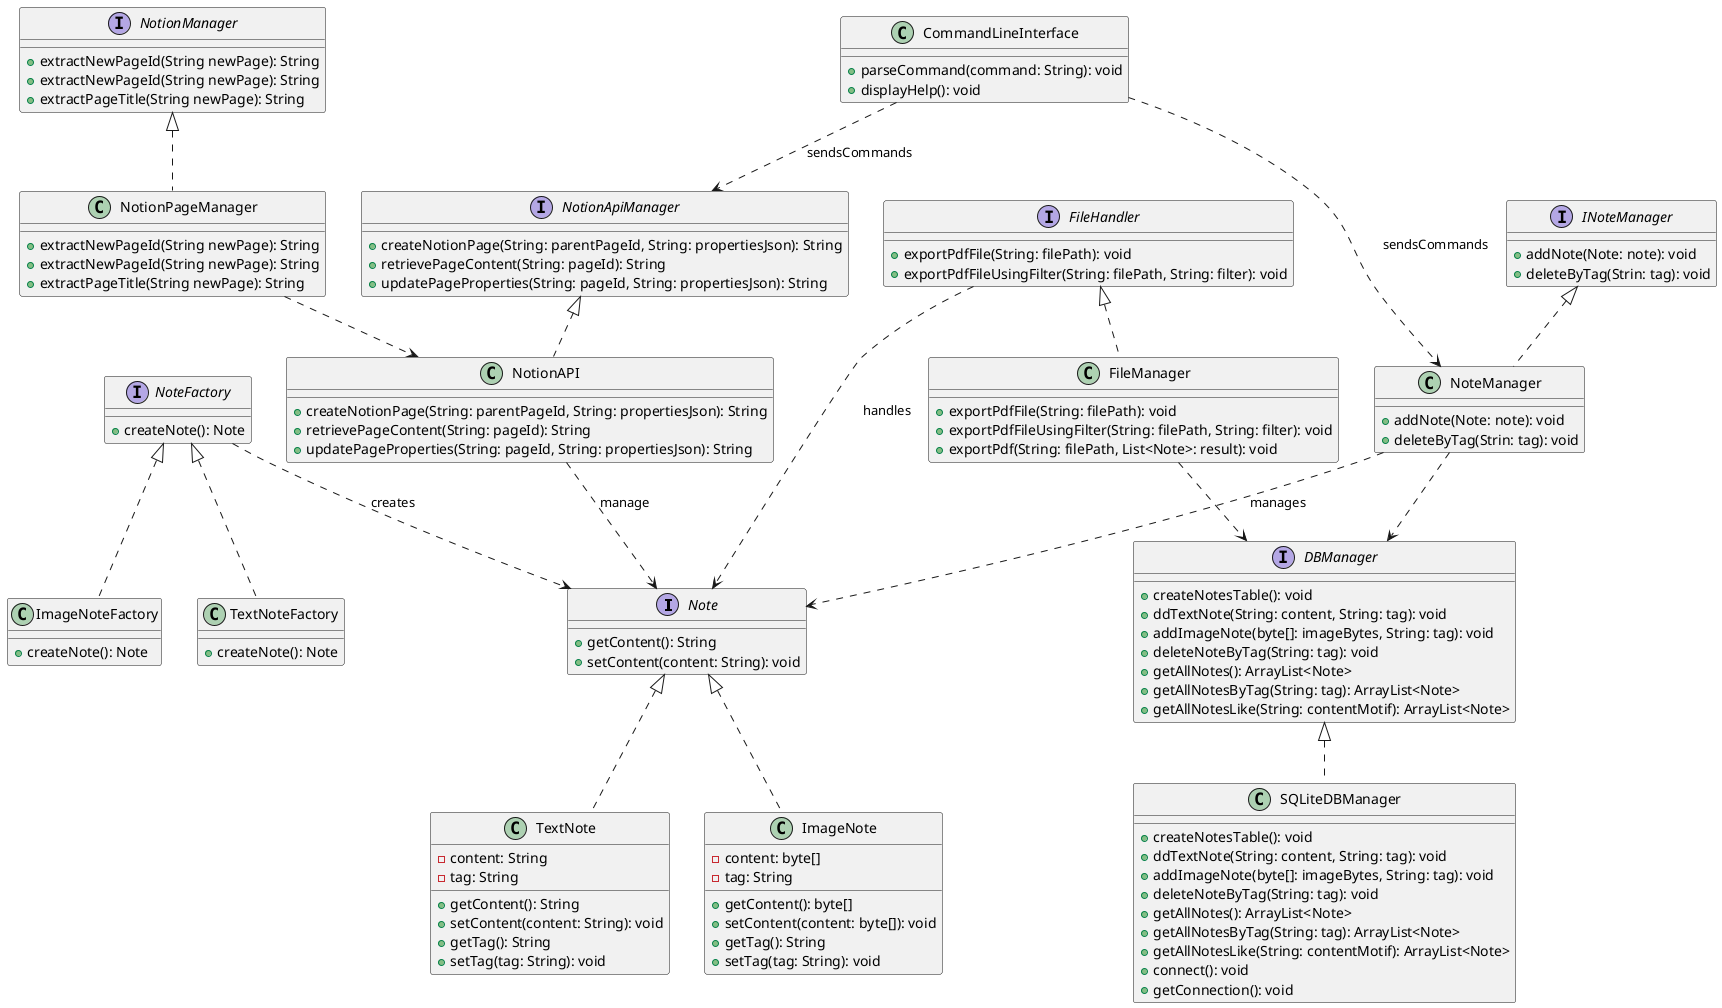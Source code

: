 @startuml
interface Note {
    +getContent(): String
    +setContent(content: String): void
}

class TextNote {
    -content: String
    -tag: String
    +getContent(): String
    +setContent(content: String): void
    +getTag(): String
    +setTag(tag: String): void
}

class ImageNote {
    -content: byte[]
    -tag: String
    +getContent(): byte[]
    +setContent(content: byte[]): void
    +getTag(): String
    +setTag(tag: String): void
}

interface NoteFactory {
    +createNote(): Note
}

class TextNoteFactory {
    +createNote(): Note
}

class ImageNoteFactory {
    +createNote(): Note
}

interface INoteManager {
    +addNote(Note: note): void
    +deleteByTag(Strin: tag): void
}

class NoteManager implements INoteManager {
    +addNote(Note: note): void
    +deleteByTag(Strin: tag): void
}


interface FileHandler {
    +exportPdfFile(String: filePath): void 
    +exportPdfFileUsingFilter(String: filePath, String: filter): void

}

class FileManager implements FileHandler {
    +exportPdfFile(String: filePath): void 
    +exportPdfFileUsingFilter(String: filePath, String: filter): void
    +exportPdf(String: filePath, List<Note>: result): void

}


class CommandLineInterface {
    +parseCommand(command: String): void
    +displayHelp(): void
}

interface DBManager{
    +createNotesTable(): void
    +ddTextNote(String: content, String: tag): void
    +addImageNote(byte[]: imageBytes, String: tag): void
    +deleteNoteByTag(String: tag): void
    +getAllNotes(): ArrayList<Note> 
    +getAllNotesByTag(String: tag): ArrayList<Note> 
    +getAllNotesLike(String: contentMotif): ArrayList<Note> 
}

class SQLiteDBManager implements DBManager {
    +createNotesTable(): void
    +ddTextNote(String: content, String: tag): void
    +addImageNote(byte[]: imageBytes, String: tag): void
    +deleteNoteByTag(String: tag): void
    +getAllNotes(): ArrayList<Note>
    +getAllNotesByTag(String: tag): ArrayList<Note>
    +getAllNotesLike(String: contentMotif): ArrayList<Note>
    +connect(): void
    +getConnection(): void
    }

interface NotionApiManager{
    +createNotionPage(String: parentPageId, String: propertiesJson): String
    +retrievePageContent(String: pageId): String
    +updatePageProperties(String: pageId, String: propertiesJson): String
    }

class NotionAPI implements NotionApiManager{
    +createNotionPage(String: parentPageId, String: propertiesJson): String
    +retrievePageContent(String: pageId): String
    +updatePageProperties(String: pageId, String: propertiesJson): String
    }

interface NotionManager{
    +extractNewPageId(String newPage): String
    +extractNewPageId(String newPage): String
    +extractPageTitle(String newPage): String
}

class NotionPageManager implements NotionManager{
    +extractNewPageId(String newPage): String
    +extractNewPageId(String newPage): String
    +extractPageTitle(String newPage): String
    }  

Note <|.. TextNote
Note <|.. ImageNote

NoteFactory <|.. TextNoteFactory
NoteFactory <|.. ImageNoteFactory
FileManager ..> DBManager
NoteManager ..> DBManager

NoteFactory ..> Note : creates
NoteManager ..> Note : manages
FileHandler ..> Note : handles
NotionAPI ..> Note : manage
NotionPageManager ..> NotionAPI


CommandLineInterface ..> NoteManager : sendsCommands
CommandLineInterface ..> NotionApiManager : sendsCommands